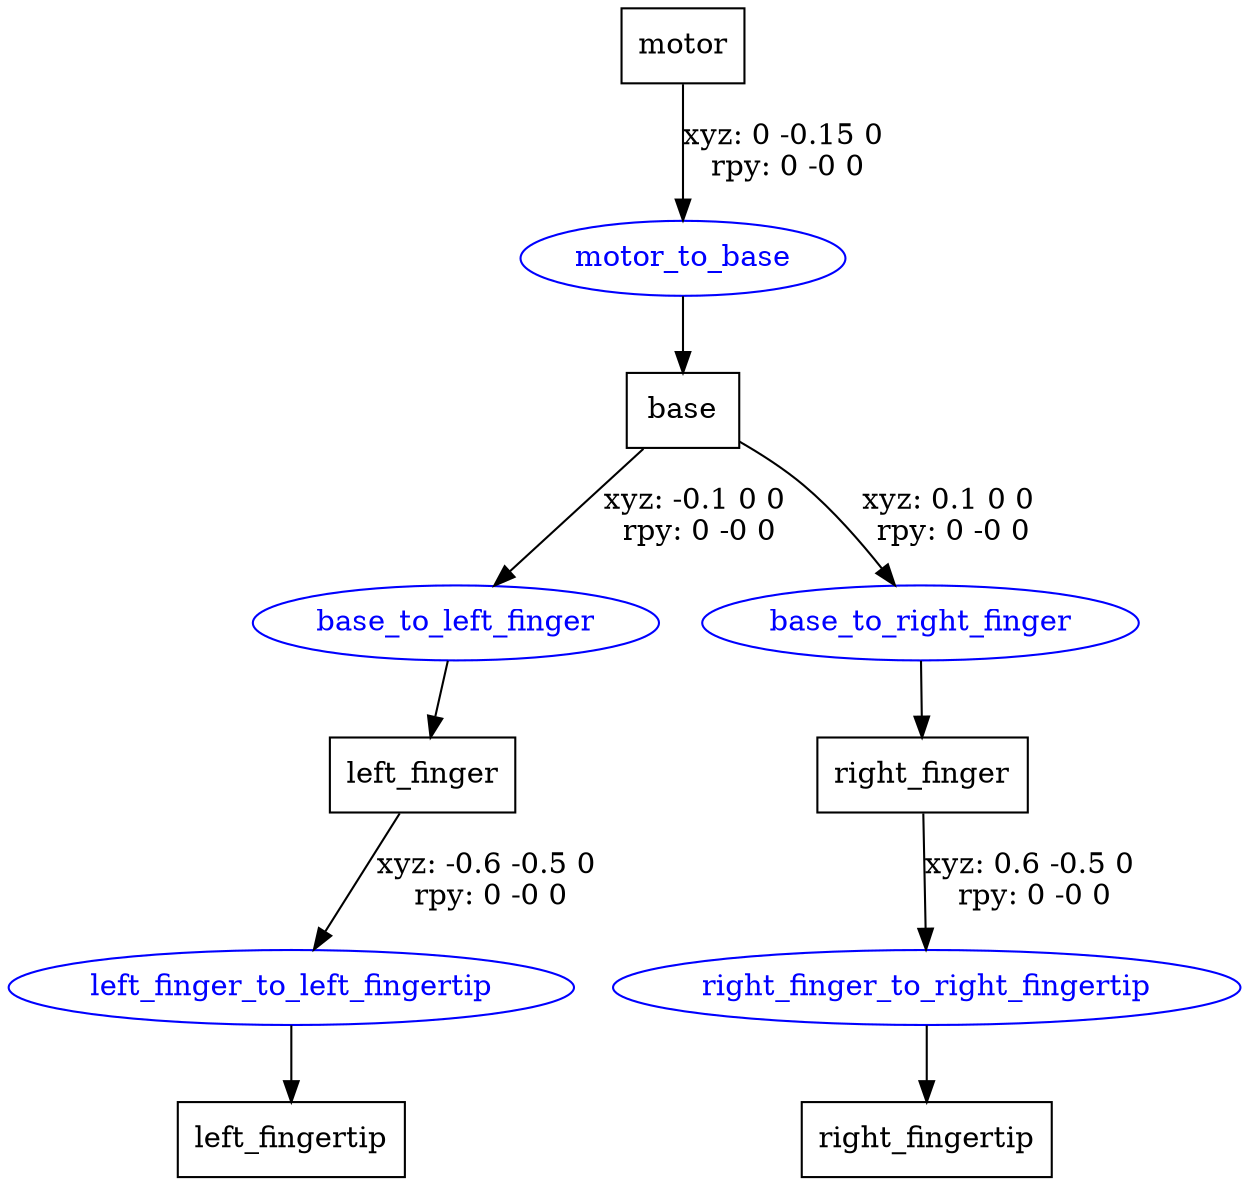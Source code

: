 digraph G {
node [shape=box];
"motor" [label="motor"];
"base" [label="base"];
"left_finger" [label="left_finger"];
"left_fingertip" [label="left_fingertip"];
"right_finger" [label="right_finger"];
"right_fingertip" [label="right_fingertip"];
node [shape=ellipse, color=blue, fontcolor=blue];
"motor" -> "motor_to_base" [label="xyz: 0 -0.15 0 \nrpy: 0 -0 0"]
"motor_to_base" -> "base"
"base" -> "base_to_left_finger" [label="xyz: -0.1 0 0 \nrpy: 0 -0 0"]
"base_to_left_finger" -> "left_finger"
"left_finger" -> "left_finger_to_left_fingertip" [label="xyz: -0.6 -0.5 0 \nrpy: 0 -0 0"]
"left_finger_to_left_fingertip" -> "left_fingertip"
"base" -> "base_to_right_finger" [label="xyz: 0.1 0 0 \nrpy: 0 -0 0"]
"base_to_right_finger" -> "right_finger"
"right_finger" -> "right_finger_to_right_fingertip" [label="xyz: 0.6 -0.5 0 \nrpy: 0 -0 0"]
"right_finger_to_right_fingertip" -> "right_fingertip"
}
